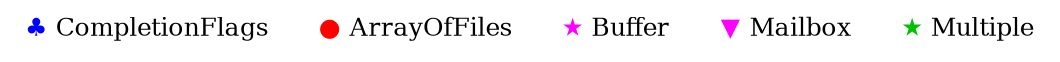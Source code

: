 digraph key
{
	graph [
		rankdir="LR"
		nodesep="0.0"
		ranksep="0.0"
		compound="true"
	]

	node [
		shape="Mrecord"
		fontsize="12"
		style="rounded"
		height="0.2"
		penwidth="1.5"
		color="none"
	]

	edge [
		penwidth="1.0"
		arrowsize="0.5"
		style=invis 
	]

	ArrayOfFiles    [ label=<<font color="red">●</font> ArrayOfFiles> ]
	Buffer          [ label=<<font color="magenta">★</font> Buffer> ]
	CompletionFlags [ label=<<font color="blue">♣</font> CompletionFlags> ]
	Mailbox         [ label=<<font color="magenta">▼</font> Mailbox> ]
	Multiple        [ label=<<font color="#00c000">★</font> Multiple> ]

	CompletionFlags -> ArrayOfFiles -> Buffer -> Mailbox -> Multiple

}
